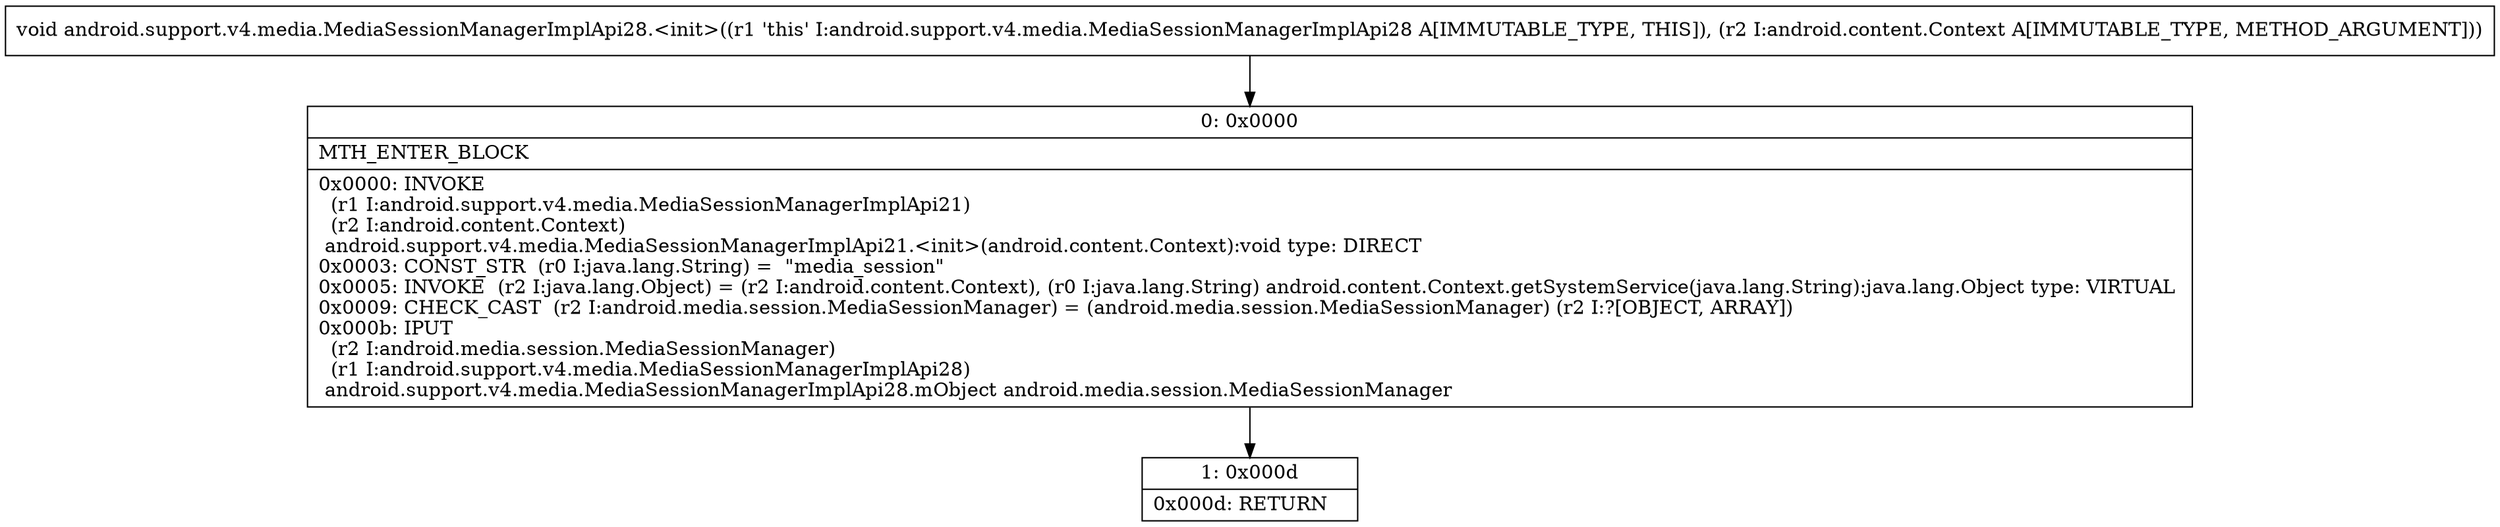 digraph "CFG forandroid.support.v4.media.MediaSessionManagerImplApi28.\<init\>(Landroid\/content\/Context;)V" {
Node_0 [shape=record,label="{0\:\ 0x0000|MTH_ENTER_BLOCK\l|0x0000: INVOKE  \l  (r1 I:android.support.v4.media.MediaSessionManagerImplApi21)\l  (r2 I:android.content.Context)\l android.support.v4.media.MediaSessionManagerImplApi21.\<init\>(android.content.Context):void type: DIRECT \l0x0003: CONST_STR  (r0 I:java.lang.String) =  \"media_session\" \l0x0005: INVOKE  (r2 I:java.lang.Object) = (r2 I:android.content.Context), (r0 I:java.lang.String) android.content.Context.getSystemService(java.lang.String):java.lang.Object type: VIRTUAL \l0x0009: CHECK_CAST  (r2 I:android.media.session.MediaSessionManager) = (android.media.session.MediaSessionManager) (r2 I:?[OBJECT, ARRAY]) \l0x000b: IPUT  \l  (r2 I:android.media.session.MediaSessionManager)\l  (r1 I:android.support.v4.media.MediaSessionManagerImplApi28)\l android.support.v4.media.MediaSessionManagerImplApi28.mObject android.media.session.MediaSessionManager \l}"];
Node_1 [shape=record,label="{1\:\ 0x000d|0x000d: RETURN   \l}"];
MethodNode[shape=record,label="{void android.support.v4.media.MediaSessionManagerImplApi28.\<init\>((r1 'this' I:android.support.v4.media.MediaSessionManagerImplApi28 A[IMMUTABLE_TYPE, THIS]), (r2 I:android.content.Context A[IMMUTABLE_TYPE, METHOD_ARGUMENT])) }"];
MethodNode -> Node_0;
Node_0 -> Node_1;
}

